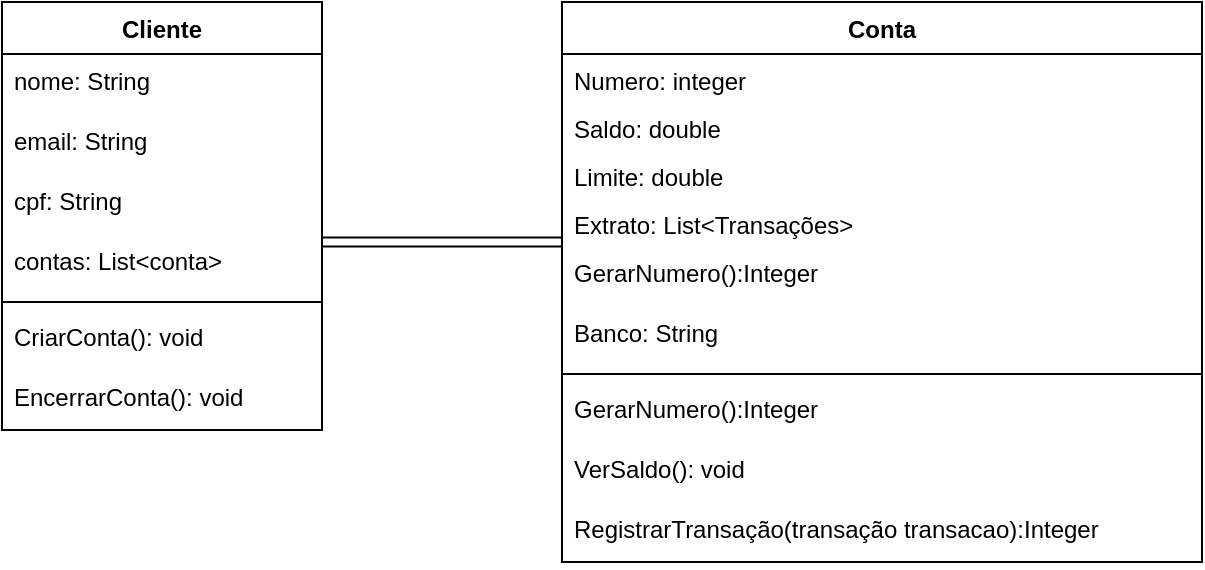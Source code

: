 <mxfile version="24.0.2" type="github">
  <diagram name="Página-1" id="beclMFLxGuJeknQaG3Ke">
    <mxGraphModel dx="1154" dy="521" grid="1" gridSize="10" guides="1" tooltips="1" connect="1" arrows="1" fold="1" page="1" pageScale="1" pageWidth="827" pageHeight="1169" math="0" shadow="0">
      <root>
        <mxCell id="0" />
        <mxCell id="1" parent="0" />
        <mxCell id="EJfEsMFhtHWVOwrT9QT5-1" value="Conta" style="swimlane;fontStyle=1;align=center;verticalAlign=top;childLayout=stackLayout;horizontal=1;startSize=26;horizontalStack=0;resizeParent=1;resizeParentMax=0;resizeLast=0;collapsible=1;marginBottom=0;whiteSpace=wrap;html=1;" vertex="1" parent="1">
          <mxGeometry x="280" width="320" height="280" as="geometry" />
        </mxCell>
        <mxCell id="EJfEsMFhtHWVOwrT9QT5-2" value="Numero: integer" style="text;align=left;verticalAlign=top;spacingLeft=4;spacingRight=4;overflow=hidden;rotatable=0;points=[[0,0.5],[1,0.5]];portConstraint=eastwest;" vertex="1" parent="EJfEsMFhtHWVOwrT9QT5-1">
          <mxGeometry y="26" width="320" height="24" as="geometry" />
        </mxCell>
        <mxCell id="EJfEsMFhtHWVOwrT9QT5-3" value="Saldo: double" style="text;align=left;verticalAlign=top;spacingLeft=4;spacingRight=4;overflow=hidden;rotatable=0;points=[[0,0.5],[1,0.5]];portConstraint=eastwest;" vertex="1" parent="EJfEsMFhtHWVOwrT9QT5-1">
          <mxGeometry y="50" width="320" height="24" as="geometry" />
        </mxCell>
        <mxCell id="EJfEsMFhtHWVOwrT9QT5-4" value="Limite: double" style="text;align=left;verticalAlign=top;spacingLeft=4;spacingRight=4;overflow=hidden;rotatable=0;points=[[0,0.5],[1,0.5]];portConstraint=eastwest;" vertex="1" parent="EJfEsMFhtHWVOwrT9QT5-1">
          <mxGeometry y="74" width="320" height="24" as="geometry" />
        </mxCell>
        <mxCell id="EJfEsMFhtHWVOwrT9QT5-5" value="Extrato: List&lt;Transações&gt;" style="text;align=left;verticalAlign=top;spacingLeft=4;spacingRight=4;overflow=hidden;rotatable=0;points=[[0,0.5],[1,0.5]];portConstraint=eastwest;" vertex="1" parent="EJfEsMFhtHWVOwrT9QT5-1">
          <mxGeometry y="98" width="320" height="24" as="geometry" />
        </mxCell>
        <mxCell id="EJfEsMFhtHWVOwrT9QT5-6" value="GerarNumero():Integer" style="text;align=left;verticalAlign=top;spacingLeft=4;spacingRight=4;overflow=hidden;rotatable=0;points=[[0,0.5],[1,0.5]];portConstraint=eastwest;" vertex="1" parent="EJfEsMFhtHWVOwrT9QT5-1">
          <mxGeometry y="122" width="320" height="30" as="geometry" />
        </mxCell>
        <mxCell id="EJfEsMFhtHWVOwrT9QT5-7" value="Banco: String" style="text;align=left;verticalAlign=top;spacingLeft=4;spacingRight=4;overflow=hidden;rotatable=0;points=[[0,0.5],[1,0.5]];portConstraint=eastwest;" vertex="1" parent="EJfEsMFhtHWVOwrT9QT5-1">
          <mxGeometry y="152" width="320" height="30" as="geometry" />
        </mxCell>
        <mxCell id="EJfEsMFhtHWVOwrT9QT5-8" value="" style="line;strokeWidth=1;fillColor=none;align=left;verticalAlign=middle;spacingTop=-1;spacingLeft=3;spacingRight=3;rotatable=0;labelPosition=right;points=[];portConstraint=eastwest;strokeColor=inherit;" vertex="1" parent="EJfEsMFhtHWVOwrT9QT5-1">
          <mxGeometry y="182" width="320" height="8" as="geometry" />
        </mxCell>
        <mxCell id="EJfEsMFhtHWVOwrT9QT5-9" value="GerarNumero():Integer" style="text;align=left;verticalAlign=top;spacingLeft=4;spacingRight=4;overflow=hidden;rotatable=0;points=[[0,0.5],[1,0.5]];portConstraint=eastwest;" vertex="1" parent="EJfEsMFhtHWVOwrT9QT5-1">
          <mxGeometry y="190" width="320" height="30" as="geometry" />
        </mxCell>
        <mxCell id="EJfEsMFhtHWVOwrT9QT5-10" value="VerSaldo(): void" style="text;align=left;verticalAlign=top;spacingLeft=4;spacingRight=4;overflow=hidden;rotatable=0;points=[[0,0.5],[1,0.5]];portConstraint=eastwest;" vertex="1" parent="EJfEsMFhtHWVOwrT9QT5-1">
          <mxGeometry y="220" width="320" height="30" as="geometry" />
        </mxCell>
        <mxCell id="EJfEsMFhtHWVOwrT9QT5-11" value="RegistrarTransação(transação transacao):Integer" style="text;align=left;verticalAlign=top;spacingLeft=4;spacingRight=4;overflow=hidden;rotatable=0;points=[[0,0.5],[1,0.5]];portConstraint=eastwest;" vertex="1" parent="EJfEsMFhtHWVOwrT9QT5-1">
          <mxGeometry y="250" width="320" height="30" as="geometry" />
        </mxCell>
        <mxCell id="EJfEsMFhtHWVOwrT9QT5-51" style="edgeStyle=orthogonalEdgeStyle;rounded=0;orthogonalLoop=1;jettySize=auto;html=1;shape=link;width=-4.419;" edge="1" parent="1" source="EJfEsMFhtHWVOwrT9QT5-42">
          <mxGeometry relative="1" as="geometry">
            <mxPoint x="280" y="120" as="targetPoint" />
            <Array as="points">
              <mxPoint x="280" y="120" />
            </Array>
          </mxGeometry>
        </mxCell>
        <mxCell id="EJfEsMFhtHWVOwrT9QT5-42" value="Cliente" style="swimlane;fontStyle=1;align=center;verticalAlign=top;childLayout=stackLayout;horizontal=1;startSize=26;horizontalStack=0;resizeParent=1;resizeParentMax=0;resizeLast=0;collapsible=1;marginBottom=0;whiteSpace=wrap;html=1;" vertex="1" parent="1">
          <mxGeometry width="160" height="214" as="geometry" />
        </mxCell>
        <mxCell id="EJfEsMFhtHWVOwrT9QT5-43" value="nome: String" style="text;align=left;verticalAlign=top;spacingLeft=4;spacingRight=4;overflow=hidden;rotatable=0;points=[[0,0.5],[1,0.5]];portConstraint=eastwest;" vertex="1" parent="EJfEsMFhtHWVOwrT9QT5-42">
          <mxGeometry y="26" width="160" height="30" as="geometry" />
        </mxCell>
        <mxCell id="EJfEsMFhtHWVOwrT9QT5-44" value="email: String" style="text;align=left;verticalAlign=top;spacingLeft=4;spacingRight=4;overflow=hidden;rotatable=0;points=[[0,0.5],[1,0.5]];portConstraint=eastwest;" vertex="1" parent="EJfEsMFhtHWVOwrT9QT5-42">
          <mxGeometry y="56" width="160" height="30" as="geometry" />
        </mxCell>
        <mxCell id="EJfEsMFhtHWVOwrT9QT5-45" value="cpf: String" style="text;align=left;verticalAlign=top;spacingLeft=4;spacingRight=4;overflow=hidden;rotatable=0;points=[[0,0.5],[1,0.5]];portConstraint=eastwest;" vertex="1" parent="EJfEsMFhtHWVOwrT9QT5-42">
          <mxGeometry y="86" width="160" height="30" as="geometry" />
        </mxCell>
        <mxCell id="EJfEsMFhtHWVOwrT9QT5-46" value="contas: List&lt;conta&gt;" style="text;align=left;verticalAlign=top;spacingLeft=4;spacingRight=4;overflow=hidden;rotatable=0;points=[[0,0.5],[1,0.5]];portConstraint=eastwest;" vertex="1" parent="EJfEsMFhtHWVOwrT9QT5-42">
          <mxGeometry y="116" width="160" height="30" as="geometry" />
        </mxCell>
        <mxCell id="EJfEsMFhtHWVOwrT9QT5-47" value="" style="line;strokeWidth=1;fillColor=none;align=left;verticalAlign=middle;spacingTop=-1;spacingLeft=3;spacingRight=3;rotatable=0;labelPosition=right;points=[];portConstraint=eastwest;strokeColor=inherit;" vertex="1" parent="EJfEsMFhtHWVOwrT9QT5-42">
          <mxGeometry y="146" width="160" height="8" as="geometry" />
        </mxCell>
        <mxCell id="EJfEsMFhtHWVOwrT9QT5-48" value="CriarConta(): void" style="text;align=left;verticalAlign=top;spacingLeft=4;spacingRight=4;overflow=hidden;rotatable=0;points=[[0,0.5],[1,0.5]];portConstraint=eastwest;" vertex="1" parent="EJfEsMFhtHWVOwrT9QT5-42">
          <mxGeometry y="154" width="160" height="30" as="geometry" />
        </mxCell>
        <mxCell id="EJfEsMFhtHWVOwrT9QT5-49" value="EncerrarConta(): void" style="text;align=left;verticalAlign=top;spacingLeft=4;spacingRight=4;overflow=hidden;rotatable=0;points=[[0,0.5],[1,0.5]];portConstraint=eastwest;" vertex="1" parent="EJfEsMFhtHWVOwrT9QT5-42">
          <mxGeometry y="184" width="160" height="30" as="geometry" />
        </mxCell>
        <mxCell id="EJfEsMFhtHWVOwrT9QT5-50" style="edgeStyle=orthogonalEdgeStyle;rounded=0;orthogonalLoop=1;jettySize=auto;html=1;exitX=1;exitY=0.5;exitDx=0;exitDy=0;" edge="1" parent="EJfEsMFhtHWVOwrT9QT5-42" source="EJfEsMFhtHWVOwrT9QT5-49" target="EJfEsMFhtHWVOwrT9QT5-49">
          <mxGeometry relative="1" as="geometry" />
        </mxCell>
      </root>
    </mxGraphModel>
  </diagram>
</mxfile>
